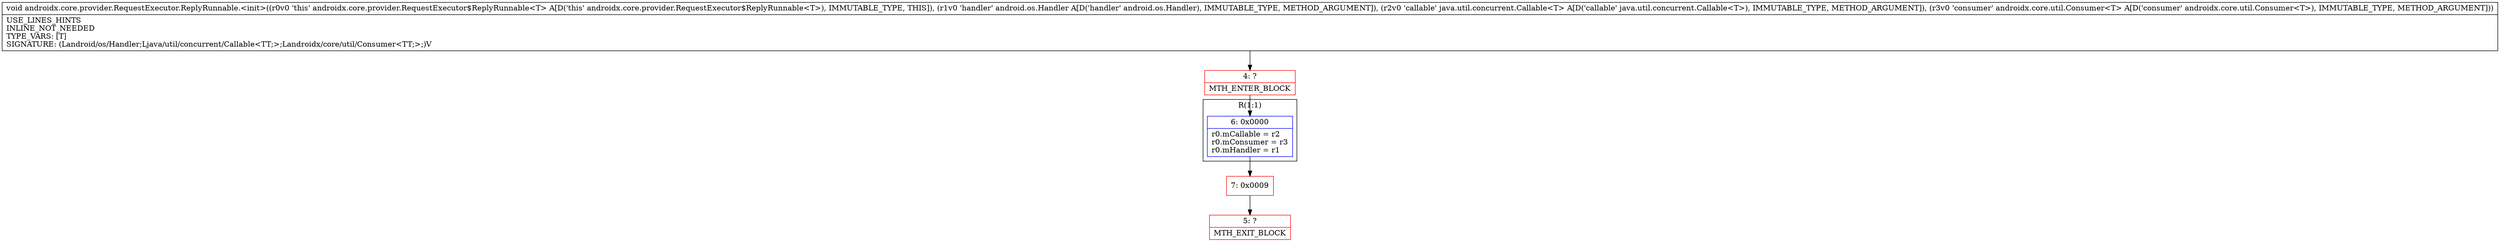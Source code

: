 digraph "CFG forandroidx.core.provider.RequestExecutor.ReplyRunnable.\<init\>(Landroid\/os\/Handler;Ljava\/util\/concurrent\/Callable;Landroidx\/core\/util\/Consumer;)V" {
subgraph cluster_Region_1005596904 {
label = "R(1:1)";
node [shape=record,color=blue];
Node_6 [shape=record,label="{6\:\ 0x0000|r0.mCallable = r2\lr0.mConsumer = r3\lr0.mHandler = r1\l}"];
}
Node_4 [shape=record,color=red,label="{4\:\ ?|MTH_ENTER_BLOCK\l}"];
Node_7 [shape=record,color=red,label="{7\:\ 0x0009}"];
Node_5 [shape=record,color=red,label="{5\:\ ?|MTH_EXIT_BLOCK\l}"];
MethodNode[shape=record,label="{void androidx.core.provider.RequestExecutor.ReplyRunnable.\<init\>((r0v0 'this' androidx.core.provider.RequestExecutor$ReplyRunnable\<T\> A[D('this' androidx.core.provider.RequestExecutor$ReplyRunnable\<T\>), IMMUTABLE_TYPE, THIS]), (r1v0 'handler' android.os.Handler A[D('handler' android.os.Handler), IMMUTABLE_TYPE, METHOD_ARGUMENT]), (r2v0 'callable' java.util.concurrent.Callable\<T\> A[D('callable' java.util.concurrent.Callable\<T\>), IMMUTABLE_TYPE, METHOD_ARGUMENT]), (r3v0 'consumer' androidx.core.util.Consumer\<T\> A[D('consumer' androidx.core.util.Consumer\<T\>), IMMUTABLE_TYPE, METHOD_ARGUMENT]))  | USE_LINES_HINTS\lINLINE_NOT_NEEDED\lTYPE_VARS: [T]\lSIGNATURE: (Landroid\/os\/Handler;Ljava\/util\/concurrent\/Callable\<TT;\>;Landroidx\/core\/util\/Consumer\<TT;\>;)V\l}"];
MethodNode -> Node_4;Node_6 -> Node_7;
Node_4 -> Node_6;
Node_7 -> Node_5;
}

